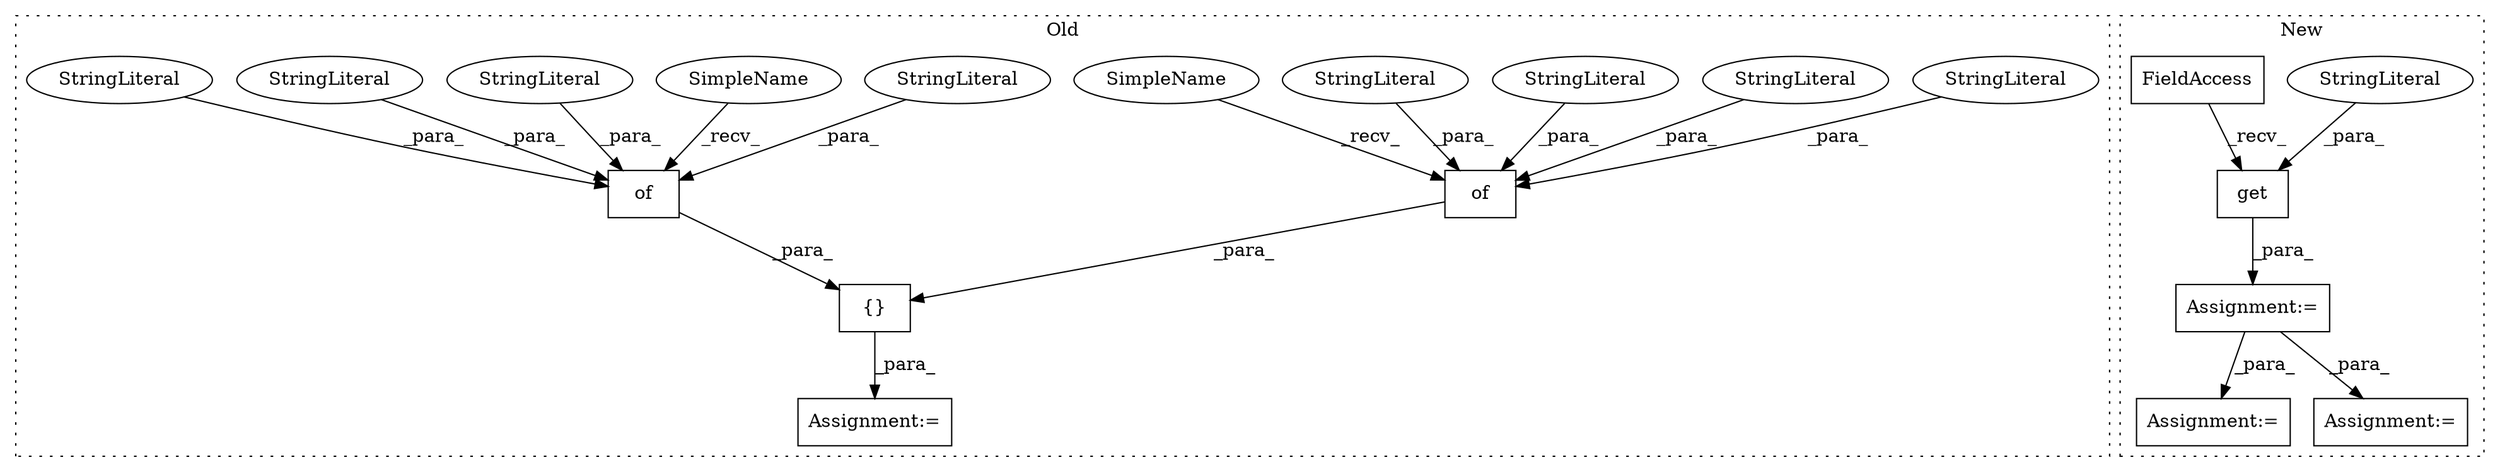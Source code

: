 digraph G {
subgraph cluster0 {
1 [label="{}" a="4" s="646,739" l="1,1" shape="box"];
5 [label="Assignment:=" a="7" s="621" l="1" shape="box"];
8 [label="of" a="32" s="651,690" l="3,1" shape="box"];
9 [label="StringLiteral" a="45" s="659" l="7" shape="ellipse"];
10 [label="StringLiteral" a="45" s="667" l="3" shape="ellipse"];
11 [label="StringLiteral" a="45" s="679" l="3" shape="ellipse"];
12 [label="of" a="32" s="696,738" l="3,1" shape="box"];
13 [label="StringLiteral" a="45" s="699" l="4" shape="ellipse"];
14 [label="StringLiteral" a="45" s="704" l="5" shape="ellipse"];
15 [label="StringLiteral" a="45" s="710" l="3" shape="ellipse"];
16 [label="StringLiteral" a="45" s="654" l="4" shape="ellipse"];
17 [label="StringLiteral" a="45" s="727" l="3" shape="ellipse"];
19 [label="SimpleName" a="42" s="692" l="3" shape="ellipse"];
20 [label="SimpleName" a="42" s="647" l="3" shape="ellipse"];
label = "Old";
style="dotted";
}
subgraph cluster1 {
2 [label="get" a="32" s="722,736" l="4,1" shape="box"];
3 [label="Assignment:=" a="7" s="758" l="1" shape="box"];
4 [label="StringLiteral" a="45" s="726" l="8" shape="ellipse"];
6 [label="FieldAccess" a="22" s="693" l="28" shape="box"];
7 [label="Assignment:=" a="7" s="692" l="1" shape="box"];
18 [label="Assignment:=" a="7" s="860,937" l="53,2" shape="box"];
label = "New";
style="dotted";
}
1 -> 5 [label="_para_"];
2 -> 7 [label="_para_"];
4 -> 2 [label="_para_"];
6 -> 2 [label="_recv_"];
7 -> 18 [label="_para_"];
7 -> 3 [label="_para_"];
8 -> 1 [label="_para_"];
9 -> 8 [label="_para_"];
10 -> 8 [label="_para_"];
11 -> 8 [label="_para_"];
12 -> 1 [label="_para_"];
13 -> 12 [label="_para_"];
14 -> 12 [label="_para_"];
15 -> 12 [label="_para_"];
16 -> 8 [label="_para_"];
17 -> 12 [label="_para_"];
19 -> 12 [label="_recv_"];
20 -> 8 [label="_recv_"];
}